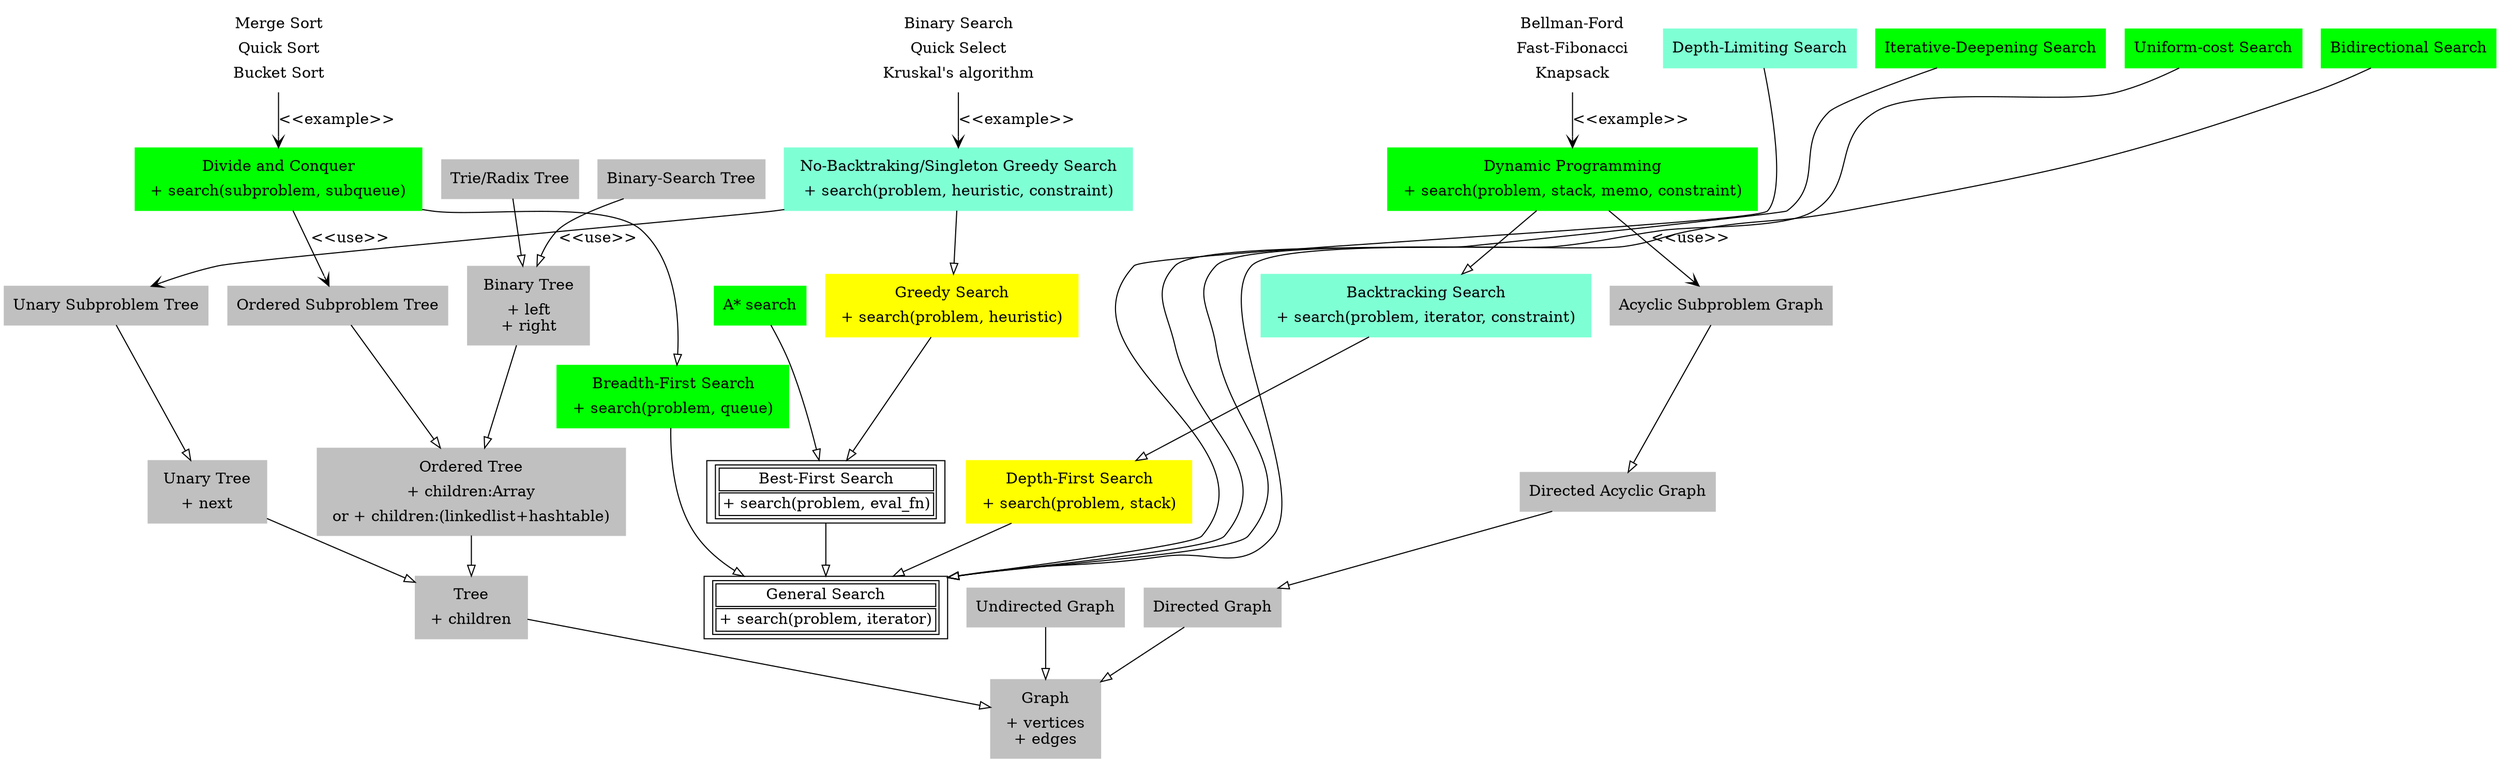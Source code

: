 digraph G {
        fontname = "Bitstream Vera Sans"
        fontsize = 8
	node [
		shape = "record"
	]

	edge [
                arrowhead = "empty"
        ]

	aGraph [
		label = <<table><tr><td>Graph</td></tr><tr><td>+ vertices<br/>+ edges</td></tr></table>>
		color = "grey" style = "filled"
	]

	Tree [
		label = <<table><tr><td>Tree</td></tr><tr><td>+ children</td></tr></table>>
		color = "grey" style = "filled"
	]
	Tree -> aGraph

	OrderedTree [
		label = <<table><tr><td>Ordered Tree</td></tr><tr><td>+ children:Array</td></tr><tr><td>or + children:(linkedlist+hashtable)</td></tr></table>>
		color = "grey" style = "filled"
	]
	OrderedTree -> Tree

	BinarySearchTree [ label = "Binary-Search Tree" color = "grey" style = "filled"]
	BinarySearchTree -> BinaryTree
	
	RadixTree [ label = "Trie/Radix Tree" color = "grey" style = "filled"]
	RadixTree -> BinaryTree

	UnaryTree [
		label = <<table><tr><td>Unary Tree</td></tr><tr><td>+ next</td></tr></table>>
		color = "grey" style = "filled"
	]
	UnaryTree -> Tree

	UnarySubproblemTree [ label = "Unary Subproblem Tree" color = "grey" style = "filled"]
	UnarySubproblemTree -> UnaryTree

	BinaryTree [
		label = <<table><tr><td>Binary Tree</td></tr><tr><td>+ left<br/>+ right</td></tr></table>>
		color = "grey" style = "filled"
	]
	BinaryTree -> OrderedTree

	OrderedSubproblemTree [ label = "Ordered Subproblem Tree" color = "grey" style = "filled"]
	OrderedSubproblemTree -> OrderedTree

	DirectedGraph [label = "Directed Graph" color = "grey" style = "filled"]
	DirectedGraph -> aGraph

	UnDirectedGraph [label = "Undirected Graph" color = "grey" style = "filled"]
	UnDirectedGraph -> aGraph

	DAG [label = "Directed Acyclic Graph" color = "grey" style = "filled"]
	DAG -> DirectedGraph

	AcyclicSubProblemGraph [label = "Acyclic Subproblem Graph" color = "grey" style = "filled"]
	AcyclicSubProblemGraph -> DAG


	GeneralSearch [
		label = <<table><tr><td>General Search</td></tr><tr><td>+ search(problem, iterator)</td></tr></table>>
	]

	BreadthFirstSearch [
		label = <<table><tr><td>Breadth-First Search</td></tr><tr><td>+ search(problem, queue)</td></tr></table>>
		color=green
		style="filled"
	]
	BreadthFirstSearch -> GeneralSearch

	DivideAndConquer [
		label = <<table><tr><td>Divide and Conquer</td></tr><tr><td>+ search(subproblem, subqueue)</td></tr></table>>
		color=green
		style="filled"
	]
	DivideAndConquer -> BreadthFirstSearch
	DivideAndConquer -> OrderedSubproblemTree [arrowhead = "open" shape="dashed" label="<<use>>"]

	DivideAndConquerNote [
		label = <<table><tr><td>Merge Sort</td></tr><tr><td>Quick Sort</td></tr><tr><td>Bucket Sort</td></tr></table>>
		color=white
		style="filled"
	]
	DivideAndConquerNote -> DivideAndConquer [arrowhead = "open" shape="dashed" label="<<example>>"]

	DepthFirstSearch [
		label = <<table><tr><td>Depth-First Search</td></tr><tr><td>+ search(problem, stack)</td></tr></table>>
		color=yellow
		style="filled"
	]
	DepthFirstSearch -> GeneralSearch

	BacktrackingSearch [
		label = <<table><tr><td>Backtracking Search</td></tr><tr><td>+ search(problem, iterator, constraint)</td></tr></table>>
		color=aquamarine
		style="filled"
	]
	BacktrackingSearch-> DepthFirstSearch

	DynamicProgramming [
		label = <<table><tr><td>Dynamic Programming</td></tr><tr><td>+ search(problem, stack, memo, constraint)</td></tr></table>>
		color="green"
		style="filled"
	]
	DynamicProgramming -> BacktrackingSearch
	DynamicProgramming -> AcyclicSubProblemGraph [arrowhead = "open" shape="dashed" label="<<use>>"]

	DynamicProgrammingNote [
		label = <<table><tr><td>Bellman-Ford</td></tr><tr><td>Fast-Fibonacci</td></tr><tr><td>Knapsack</td></tr></table>>
		color=white
		style="filled"
	]
	DynamicProgrammingNote -> DynamicProgramming [arrowhead = "open" shape="dashed" label="<<example>>"]

	DepthLimitingSearch [ label = "Depth-Limiting Search" color=aquamarine style="filled" ]
	DepthLimitingSearch -> GeneralSearch [constraint = "false"]

	IterativeDeepeningSearch [ label = "Iterative-Deepening Search" color=green style="filled" ]
	IterativeDeepeningSearch -> GeneralSearch [constraint = "false"]

	UniformCostSearch [ label = "Uniform-cost Search" color=green style="filled" ]
	UniformCostSearch -> GeneralSearch [constraint = "false"]

	BidirectionalSearch [ label = "Bidirectional Search" color=green style="filled" ]
	BidirectionalSearch -> GeneralSearch [constraint = "false"]

	BestFirstSearch [
		label = <<table><tr><td>Best-First Search</td></tr><tr><td>+ search(problem, eval_fn)</td></tr></table>>
	]
	BestFirstSearch -> GeneralSearch

	GreedySearch [
		label = <<table><tr><td>Greedy Search</td></tr><tr><td>+ search(problem, heuristic)</td></tr></table>>
		color = yellow
		style="filled"
	]
	GreedySearch -> BestFirstSearch

	SingletonGreedySearch [
		label = <<table><tr><td>No-Backtraking/Singleton Greedy Search</td></tr><tr><td>+ search(problem, heuristic, constraint)</td></tr></table>>
		color=aquamarine
		style="filled"
	]
	SingletonGreedySearch -> GreedySearch
	SingletonGreedySearch -> UnarySubproblemTree [arrowhead = "open" constraint="false" shape="dashed" label="<<use>>"]

	SingletonGreedySearchNote [
		label = <<table><tr><td>Binary Search</td></tr><tr><td>Quick Select</td></tr><tr><td>Kruskal's algorithm</td></tr></table>>
		color=white
		style="filled"
	]
	SingletonGreedySearchNote -> SingletonGreedySearch [arrowhead = "open" shape="dashed" label="<<example>>"]

	AStarSearch [
		label = "A* search"
		color = green
		style="filled"
	]
	AStarSearch -> BestFirstSearch
}

